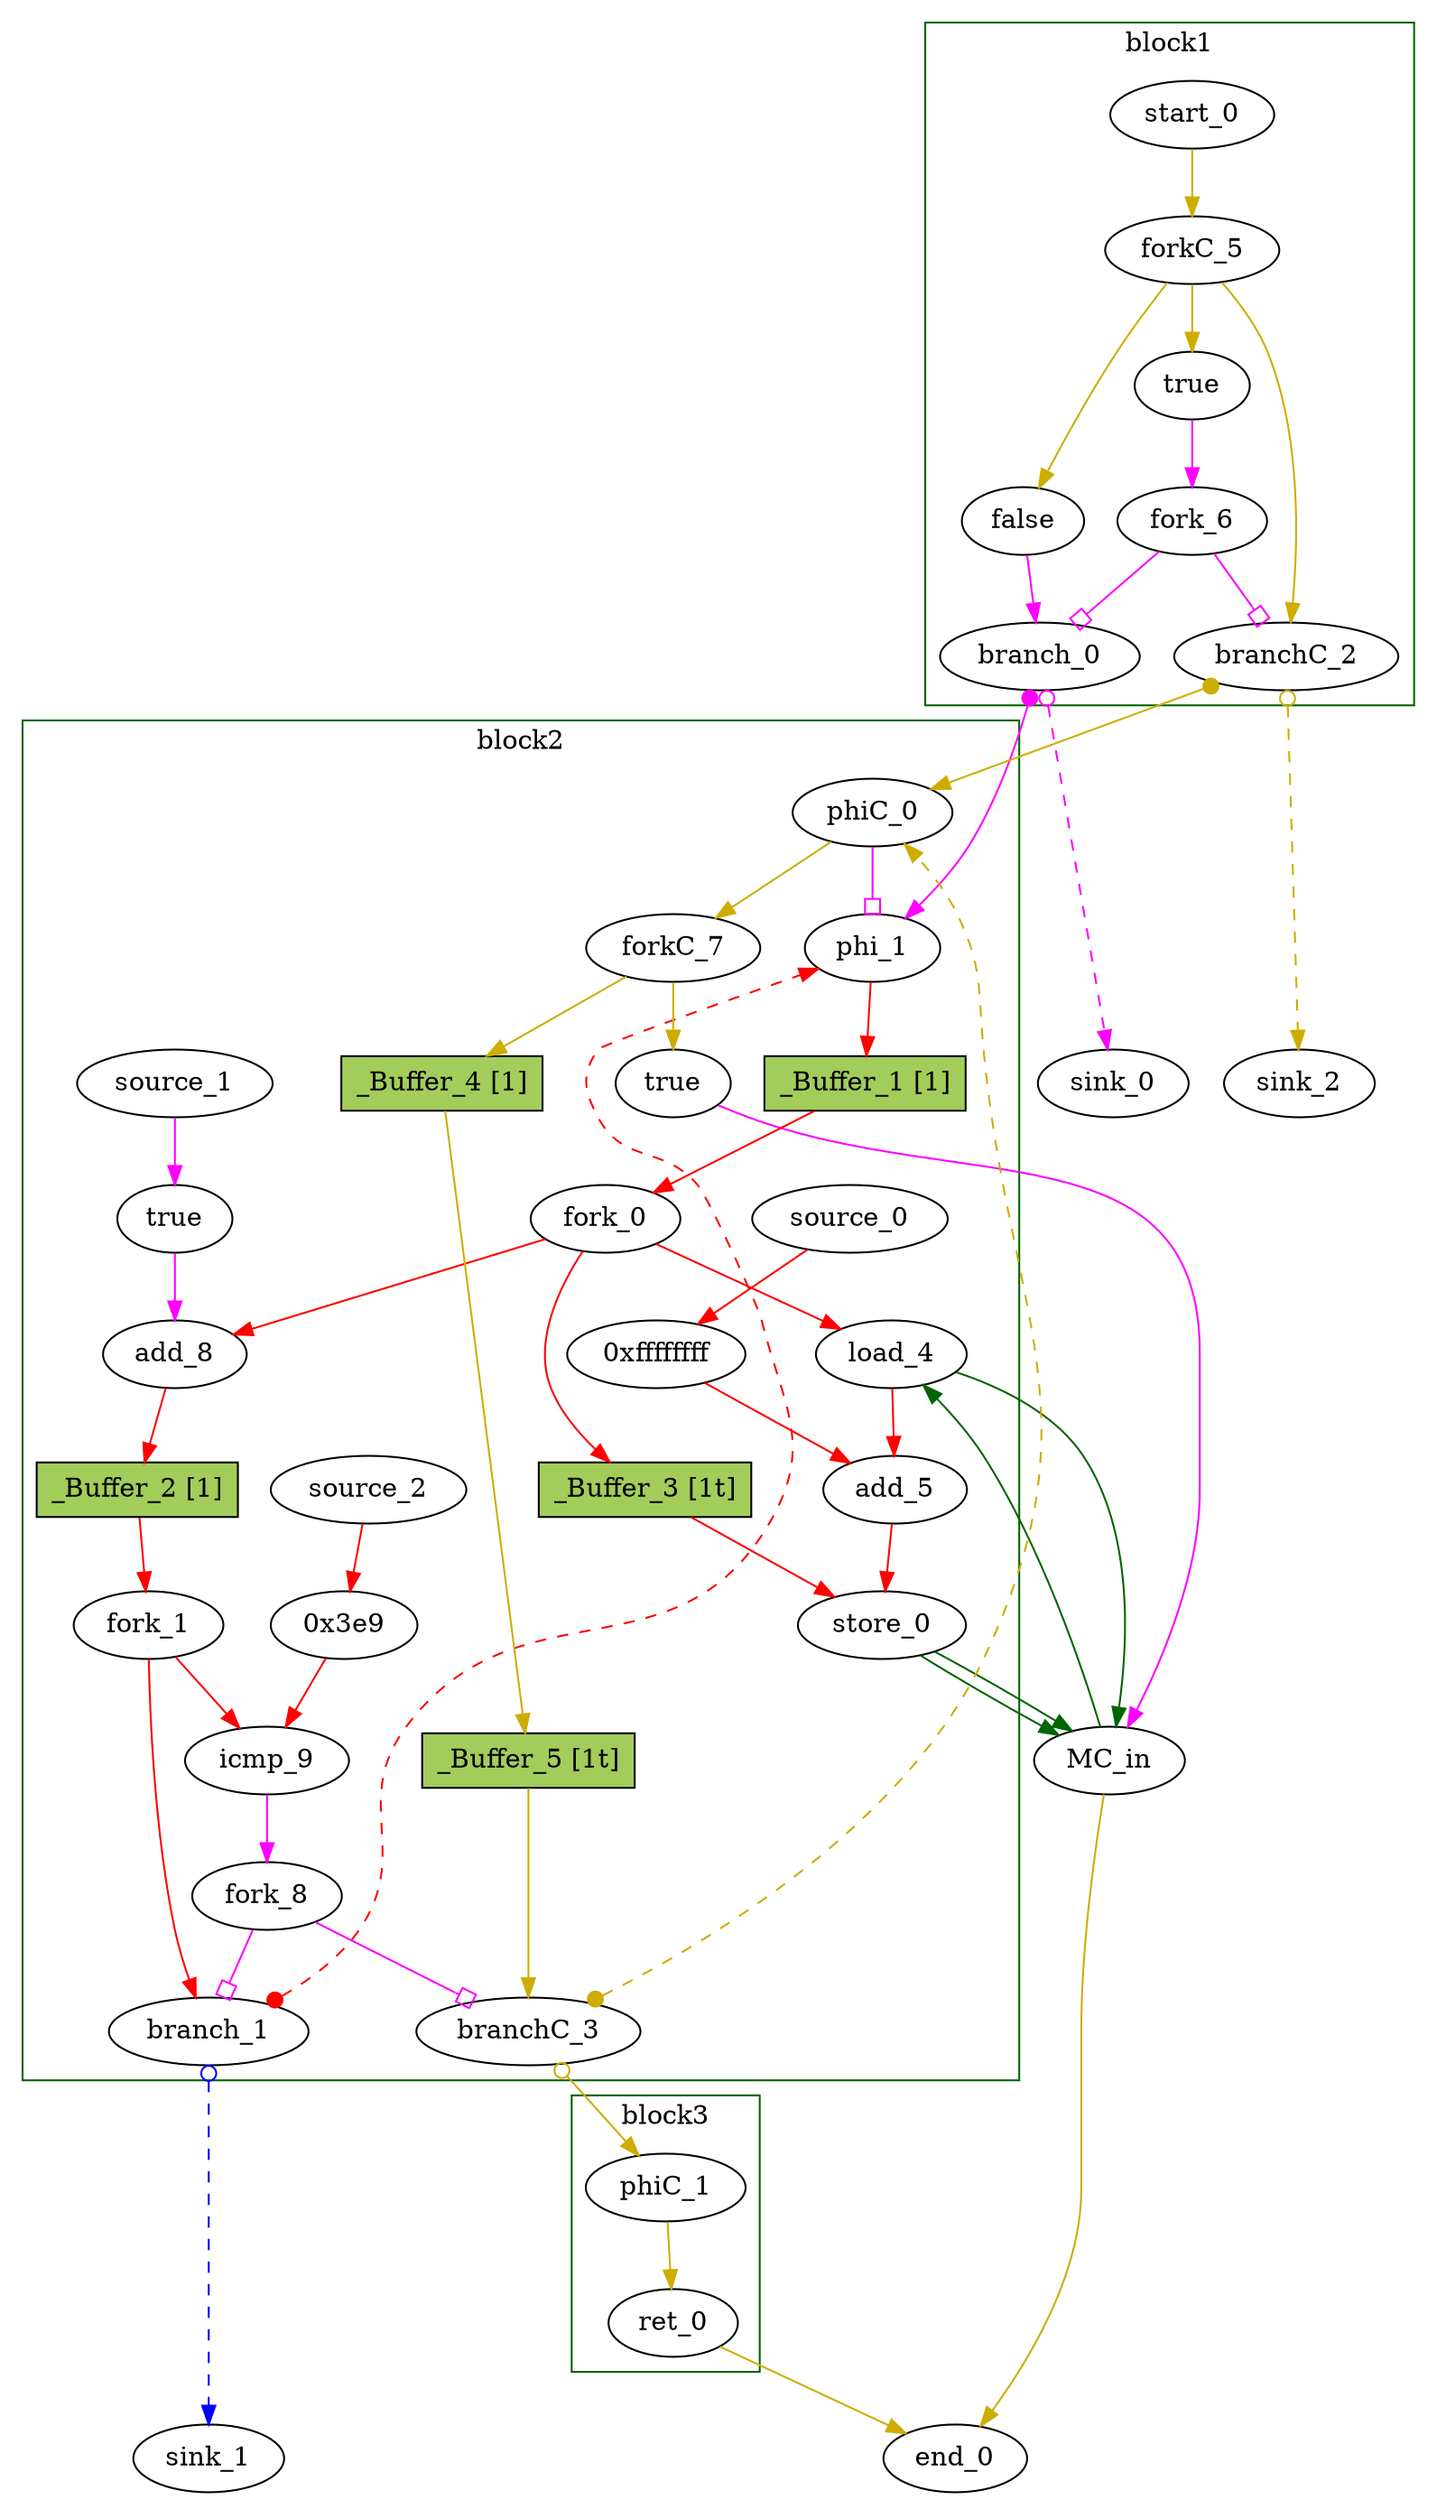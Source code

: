// Number of blocks: 39
// Number of channels: 55
Digraph G {

  // Blocks
subgraph cluster_1 {
color = "darkgreen"
label = "block1"
  brCst_block1 [type=Constant, in="in1:1", out="out1:1", bbID = 1, value="0x1", label=true,  shape=oval];
  cst_0 [type=Constant, in="in1:1", out="out1:1", bbID = 1, value="0x0", label=false,  shape=oval];
  branch_0 [type=Branch, in="in1:1 in2?:1", out="out1+:1 out2-:1", bbID = 1,  shape=oval];
  start_0 [type=Entry, in="in1:0", out="out1:0", bbID = 1,  shape=oval];
  forkC_5 [type=Fork, in="in1:0", out="out1:0 out2:0 out3:0", bbID = 1,  shape=oval];
  branchC_2 [type=Branch, in="in1:0 in2?:1", out="out1+:0 out2-:0", bbID = 1,  shape=oval];
  fork_6 [type=Fork, in="in1:1", out="out1:1 out2:1", bbID = 1,  shape=oval];
}
subgraph cluster_2 {
color = "darkgreen"
label = "block2"
  phi_1 [type=Mux, in="in1?:1 in2:10 in3:10", out="out1:10", delay=1.397, bbID = 2,  shape=oval];
  load_4 [type=Operator, in="in1:32 in2:10", out="out1:32 out2:10", op = "mc_load_op", delay=1.412, latency=2, bbID = 2, portID = 0, offset = 0, retimingDiff=1,  shape=oval];
  cst_1 [type=Constant, in="in1:32", out="out1:32", bbID = 2, value="0xffffffff", label="0xffffffff", retimingDiff=1.5,  shape=oval];
  add_5 [type=Operator, in="in1:32 in2:32", out="out1:32", op = "add_op", delay=2.287, bbID = 2, retimingDiff=1.5,  shape=oval];
  store_0 [type=Operator, in="in1:32 in2:10", out="out1:32 out2:10", op = "mc_store_op", delay=0.672, bbID = 2, portID = 0, offset = 0, retimingDiff=1.5,  shape=oval];
  cst_2 [type=Constant, in="in1:1", out="out1:1", bbID = 2, value="0x1", label=true, retimingDiff=0.5,  shape=oval];
  add_8 [type=Operator, in="in1:10 in2:10", out="out1:10", op = "add_op", delay=2.287, bbID = 2, retimingDiff=0.5,  shape=oval];
  cst_3 [type=Constant, in="in1:10", out="out1:10", bbID = 2, value="0x3e9", label="0x3e9", retimingDiff=1,  shape=oval];
  icmp_9 [type=Operator, in="in1:10 in2:10", out="out1:1", op = "icmp_ult_op", delay=1.907, bbID = 2, retimingDiff=1,  shape=oval];
  fork_0 [type=Fork, in="in1:10", out="out1:10 out2:10 out3:10", bbID = 2, retimingDiff=0.5,  shape=oval];
  fork_1 [type=Fork, in="in1:10", out="out1:10 out2:10", bbID = 2, retimingDiff=1,  shape=oval];
  branch_1 [type=Branch, in="in1:10 in2?:1", out="out1+:10 out2-:10", bbID = 2, retimingDiff=1,  shape=oval];
  cst_4 [type=Constant, in="in1:1", out="out1:1", bbID = 2, value="0x1", label=true,  shape=oval];
  phiC_0 [type=CntrlMerge, in="in1:0 in2:0", out="out1:0 out2?:1", bbID = 2,  shape=oval];
  forkC_7 [type=Fork, in="in1:0", out="out1:0 out2:0", bbID = 2,  shape=oval];
  branchC_3 [type=Branch, in="in1:0 in2?:1", out="out1+:0 out2-:0", bbID = 2, retimingDiff=1,  shape=oval];
  fork_8 [type=Fork, in="in1:1", out="out1:1 out2:1", bbID = 2, retimingDiff=1,  shape=oval];
  source_0 [type=Source, out="out1:32", bbID = 2, retimingDiff=1.5,  shape=oval];
  source_1 [type=Source, out="out1:1", bbID = 2, retimingDiff=0.5,  shape=oval];
  source_2 [type=Source, out="out1:10", bbID = 2, retimingDiff=1,  shape=oval];
  _Buffer_1 [type=Buffer, in="in1:10", out="out1:10", bbID = 2, slots=1, transparent=false, label="_Buffer_1 [1]",  shape=box, style=filled, fillcolor=darkolivegreen3, height = 0.4];
  _Buffer_2 [type=Buffer, in="in1:10", out="out1:10", bbID = 2, slots=1, transparent=false, label="_Buffer_2 [1]",  shape=box, style=filled, fillcolor=darkolivegreen3, height = 0.4];
  _Buffer_3 [type=Buffer, in="in1:10", out="out1:10", bbID = 2, slots=1, transparent=true, label="_Buffer_3 [1t]",  shape=box, style=filled, fillcolor=darkolivegreen3, height = 0.4];
  _Buffer_4 [type=Buffer, in="in1:0", out="out1:0", bbID = 2, slots=1, transparent=false, label="_Buffer_4 [1]",  shape=box, style=filled, fillcolor=darkolivegreen3, height = 0.4];
  _Buffer_5 [type=Buffer, in="in1:0", out="out1:0", bbID = 2, slots=1, transparent=true, label="_Buffer_5 [1t]",  shape=box, style=filled, fillcolor=darkolivegreen3, height = 0.4];
}
subgraph cluster_3 {
color = "darkgreen"
label = "block3"
  ret_0 [type=Operator, in="in1:0", out="out1:0", op = "ret_op", bbID = 3,  shape=oval];
  phiC_1 [type=Merge, in="in1:0", out="out1:0", bbID = 3,  shape=oval];
}
  MC_in [type=MC, in="in1:32*c0 in2:10*l0a in3:10*s0a in4:32*s0d", out="out1:32*l0d out2:0*e", bbID = 0, memory = "in", bbcount = 1, ldcount = 1, stcount = 1, ];
  end_0 [type=Exit, in="in1:0*e in2:0", out="out1:0", bbID = 0,  shape=oval];
  sink_0 [type=Sink, in="in1:1", bbID = 0,  shape=oval];
  sink_1 [type=Sink, in="in1:10", bbID = 0,  shape=oval];
  sink_2 [type=Sink, in="in1:0", bbID = 0,  shape=oval];

  // Channels
  brCst_block1 -> fork_6 [from=out1, to=in1, arrowhead=normal, color=magenta];
  cst_0 -> branch_0 [from=out1, to=in1, arrowhead=normal, color=magenta];
  phi_1 -> _Buffer_1 [from=out1, to=in1, arrowhead=normal, color=red];
  load_4 -> add_5 [from=out1, to=in1, arrowhead=normal, color=red];
  load_4 -> MC_in [from=out2, to=in2, arrowhead=normal, color=darkgreen];
  cst_1 -> add_5 [from=out1, to=in2, arrowhead=normal, color=red];
  add_5 -> store_0 [from=out1, to=in1, arrowhead=normal, color=red];
  store_0 -> MC_in [from=out2, to=in3, arrowhead=normal, color=darkgreen];
  store_0 -> MC_in [from=out1, to=in4, arrowhead=normal, color=darkgreen];
  cst_2 -> add_8 [from=out1, to=in2, arrowhead=normal, color=magenta];
  add_8 -> _Buffer_2 [from=out1, to=in1, arrowhead=normal, color=red];
  cst_3 -> icmp_9 [from=out1, to=in2, arrowhead=normal, color=red];
  icmp_9 -> fork_8 [from=out1, to=in1, arrowhead=normal, color=magenta];
  ret_0 -> end_0 [from=out1, to=in2, arrowhead=normal, color=gold3];
  fork_0 -> load_4 [from=out2, to=in2, arrowhead=normal, color=red];
  fork_0 -> _Buffer_3 [from=out3, to=in1, arrowhead=normal, color=red];
  fork_0 -> add_8 [from=out1, to=in1, arrowhead=normal, color=red];
  fork_1 -> icmp_9 [from=out1, to=in1, arrowhead=normal, color=red];
  fork_1 -> branch_1 [from=out2, to=in1, arrowhead=normal, color=red];
  branch_0 -> phi_1 [from=out1, to=in2, dir=both, arrowtail=dot, arrowhead=normal, color=magenta];
  branch_0 -> sink_0 [from=out2, to=in1, dir=both, arrowtail=odot, arrowhead=normal, color=magenta, style=dashed, minlen = 3];
  branch_1 -> phi_1 [from=out1, to=in3, dir=both, arrowtail=dot, arrowhead=normal, color=red, constraint=false, style=dashed, minlen = 3];
  branch_1 -> sink_1 [from=out2, to=in1, dir=both, arrowtail=odot, arrowhead=normal, color=blue, style=dashed, minlen = 3];
  MC_in -> load_4 [from=out1, to=in1, arrowhead=normal, color=darkgreen];
  MC_in -> end_0 [from=out2, to=in1, arrowhead=normal, color=gold3];
  cst_4 -> MC_in [from=out1, to=in1, arrowhead=normal, color=magenta];
  start_0 -> forkC_5 [from=out1, to=in1, arrowhead=normal, color=gold3];
  forkC_5 -> brCst_block1 [from=out3, to=in1, arrowhead=normal, color=gold3];
  forkC_5 -> cst_0 [from=out1, to=in1, arrowhead=normal, color=gold3];
  forkC_5 -> branchC_2 [from=out2, to=in1, arrowhead=normal, color=gold3];
  branchC_2 -> phiC_0 [from=out1, to=in1, dir=both, arrowtail=dot, arrowhead=normal, color=gold3];
  branchC_2 -> sink_2 [from=out2, to=in1, dir=both, arrowtail=odot, arrowhead=normal, color=gold3, style=dashed, minlen = 3];
  fork_6 -> branch_0 [from=out1, to=in2, arrowhead=obox, color=magenta];
  fork_6 -> branchC_2 [from=out2, to=in2, arrowhead=obox, color=magenta];
  phiC_0 -> phi_1 [from=out2, to=in1, arrowhead=obox, color=magenta];
  phiC_0 -> forkC_7 [from=out1, to=in1, arrowhead=normal, color=gold3];
  forkC_7 -> cst_4 [from=out1, to=in1, arrowhead=normal, color=gold3];
  forkC_7 -> _Buffer_4 [from=out2, to=in1, arrowhead=normal, color=gold3];
  branchC_3 -> phiC_0 [from=out1, to=in2, dir=both, arrowtail=dot, arrowhead=normal, color=gold3, constraint=false, style=dashed, minlen = 3];
  branchC_3 -> phiC_1 [from=out2, to=in1, dir=both, arrowtail=odot, arrowhead=normal, color=gold3];
  fork_8 -> branch_1 [from=out1, to=in2, arrowhead=obox, color=magenta];
  fork_8 -> branchC_3 [from=out2, to=in2, arrowhead=obox, color=magenta];
  phiC_1 -> ret_0 [from=out1, to=in1, arrowhead=normal, color=gold3];
  source_0 -> cst_1 [from=out1, to=in1, arrowhead=normal, color=red];
  source_1 -> cst_2 [from=out1, to=in1, arrowhead=normal, color=magenta];
  source_2 -> cst_3 [from=out1, to=in1, arrowhead=normal, color=red];
  _Buffer_1 -> fork_0 [from=out1, to=in1, arrowhead=normal, color=red];
  _Buffer_2 -> fork_1 [from=out1, to=in1, arrowhead=normal, color=red];
  _Buffer_3 -> store_0 [from=out1, to=in2, arrowhead=normal, color=red];
  _Buffer_4 -> _Buffer_5 [from=out1, to=in1, arrowhead=normal, color=gold3];
  _Buffer_5 -> branchC_3 [from=out1, to=in1, arrowhead=normal, color=gold3];
}
